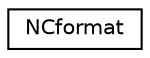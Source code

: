 digraph "Graphical Class Hierarchy"
{
 // LATEX_PDF_SIZE
  edge [fontname="Helvetica",fontsize="10",labelfontname="Helvetica",labelfontsize="10"];
  node [fontname="Helvetica",fontsize="10",shape=record];
  rankdir="LR";
  Node0 [label="NCformat",height=0.2,width=0.4,color="black", fillcolor="white", style="filled",URL="$struct_n_cformat.html",tooltip=" "];
}
